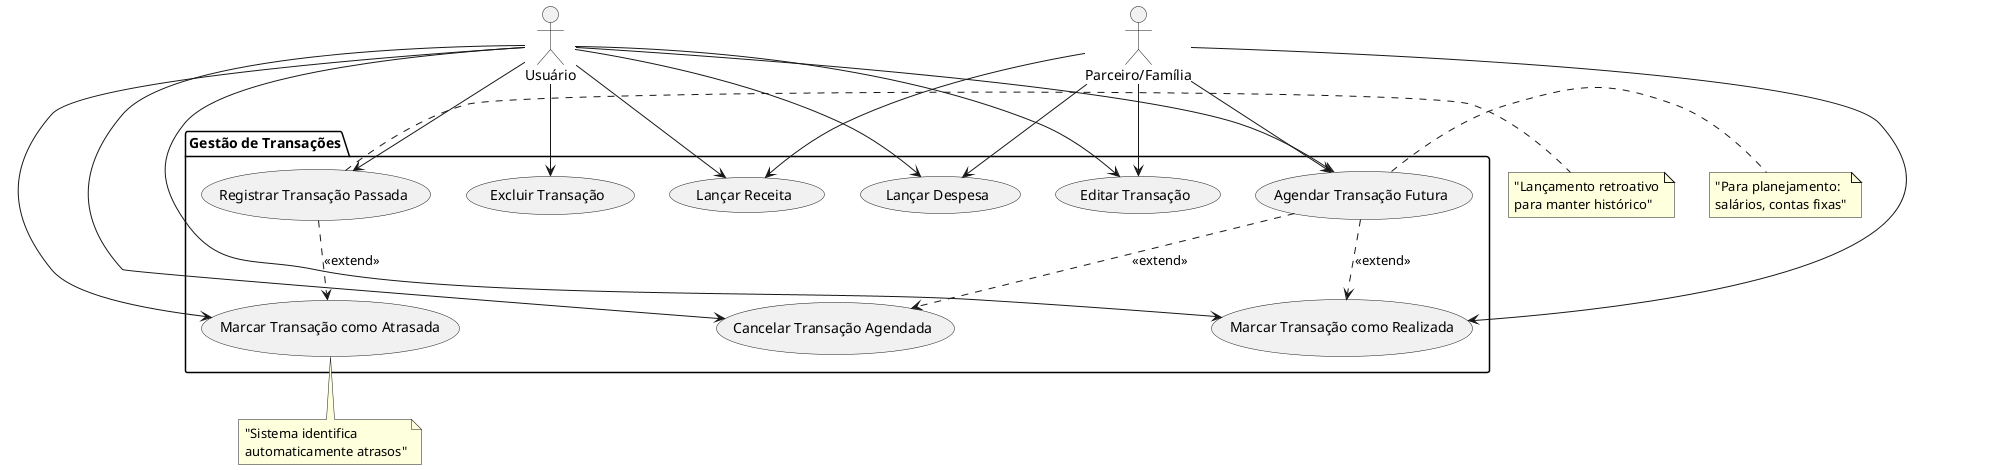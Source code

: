 @startuml
' Casos de Uso - Gestão de Transações

actor "Usuário" as User
actor "Parceiro/Família" as Partner

package "Gestão de Transações" {
  usecase "Lançar Receita" as UC12
  usecase "Lançar Despesa" as UC13
  usecase "Agendar Transação Futura" as UC14
  usecase "Registrar Transação Passada" as UC15
  usecase "Marcar Transação como Realizada" as UC16
  usecase "Marcar Transação como Atrasada" as UC17
  usecase "Cancelar Transação Agendada" as UC18
  usecase "Editar Transação" as UC19
  usecase "Excluir Transação" as UC20
}

' === RELACIONAMENTOS ===
User --> UC12
User --> UC13
User --> UC14
User --> UC15
User --> UC16
User --> UC17
User --> UC18
User --> UC19
User --> UC20

Partner --> UC12
Partner --> UC13
Partner --> UC14
Partner --> UC16
Partner --> UC19

' === RELACIONAMENTOS ENTRE CASOS DE USO ===
UC14 ..> UC16 : <<extend>>
UC15 ..> UC17 : <<extend>>
UC14 ..> UC18 : <<extend>>

note right of UC14 : "Para planejamento:\nsalários, contas fixas"
note right of UC15 : "Lançamento retroativo\npara manter histórico"
note bottom of UC17 : "Sistema identifica\nautomaticamente atrasos"

@enduml
